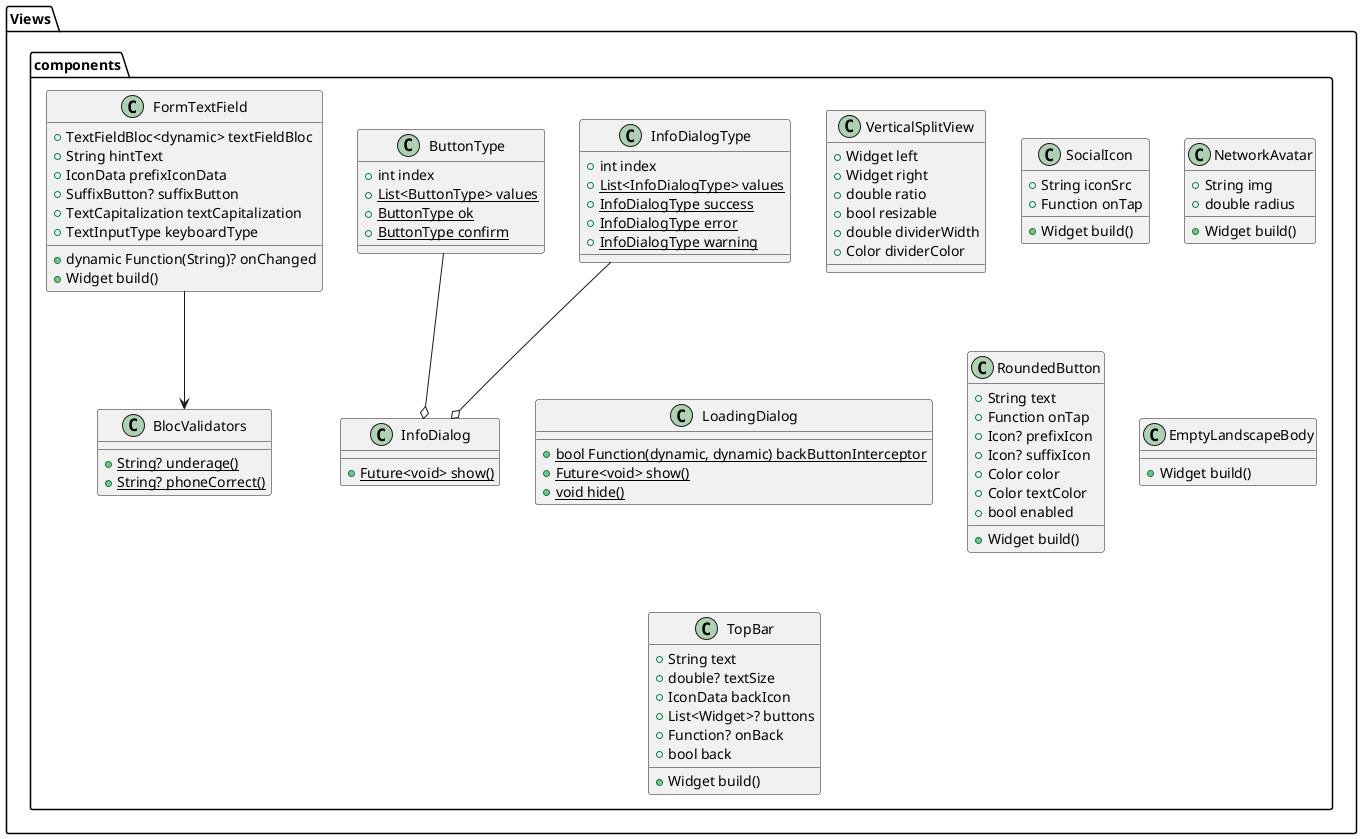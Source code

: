 @startuml ViewsUML
set namespaceSeparator ::
package Views {
    package components {
        class "InfoDialog" {
            {static} +Future<void> show()
        }

        class "InfoDialogType" {
            +int index
            {static} +List<InfoDialogType> values
            {static} +InfoDialogType success
            {static} +InfoDialogType error
            {static} +InfoDialogType warning
        }
        "InfoDialogType" --o "InfoDialog"

        class "ButtonType" {
            +int index
            {static} +List<ButtonType> values
            {static} +ButtonType ok
            {static} +ButtonType confirm
        }
        "ButtonType" --o "InfoDialog"

        class "FormTextField" {
            +TextFieldBloc<dynamic> textFieldBloc
            +String hintText
            +IconData prefixIconData
            +SuffixButton? suffixButton
            +TextCapitalization textCapitalization
            +TextInputType keyboardType
            +dynamic Function(String)? onChanged
            +Widget build()
        }
        "FormTextField" --> "BlocValidators"

        class "BlocValidators" {
            {static} +String? underage()
            {static} +String? phoneCorrect()
        }

        class "VerticalSplitView" {
            +Widget left
            +Widget right
            +double ratio
            +bool resizable
            +double dividerWidth
            +Color dividerColor
        }

        class "SocialIcon" {
            +String iconSrc
            +Function onTap
            +Widget build()
        }


        class "NetworkAvatar" {
            +String img
            +double radius
            +Widget build()
        }


        class "LoadingDialog" {
            {static} +bool Function(dynamic, dynamic) backButtonInterceptor
            {static} +Future<void> show()
            {static} +void hide()
        }


        class "RoundedButton" {
            +String text
            +Function onTap
            +Icon? prefixIcon
            +Icon? suffixIcon
            +Color color
            +Color textColor
            +bool enabled
            +Widget build()
        }

        class "EmptyLandscapeBody" {
            +Widget build()
        }

        class "TopBar" {
            +String text
            +double? textSize
            +IconData backIcon
            +List<Widget>? buttons
            +Function? onBack
            +bool back
            +Widget build()
        }
    }
}

@enduml
